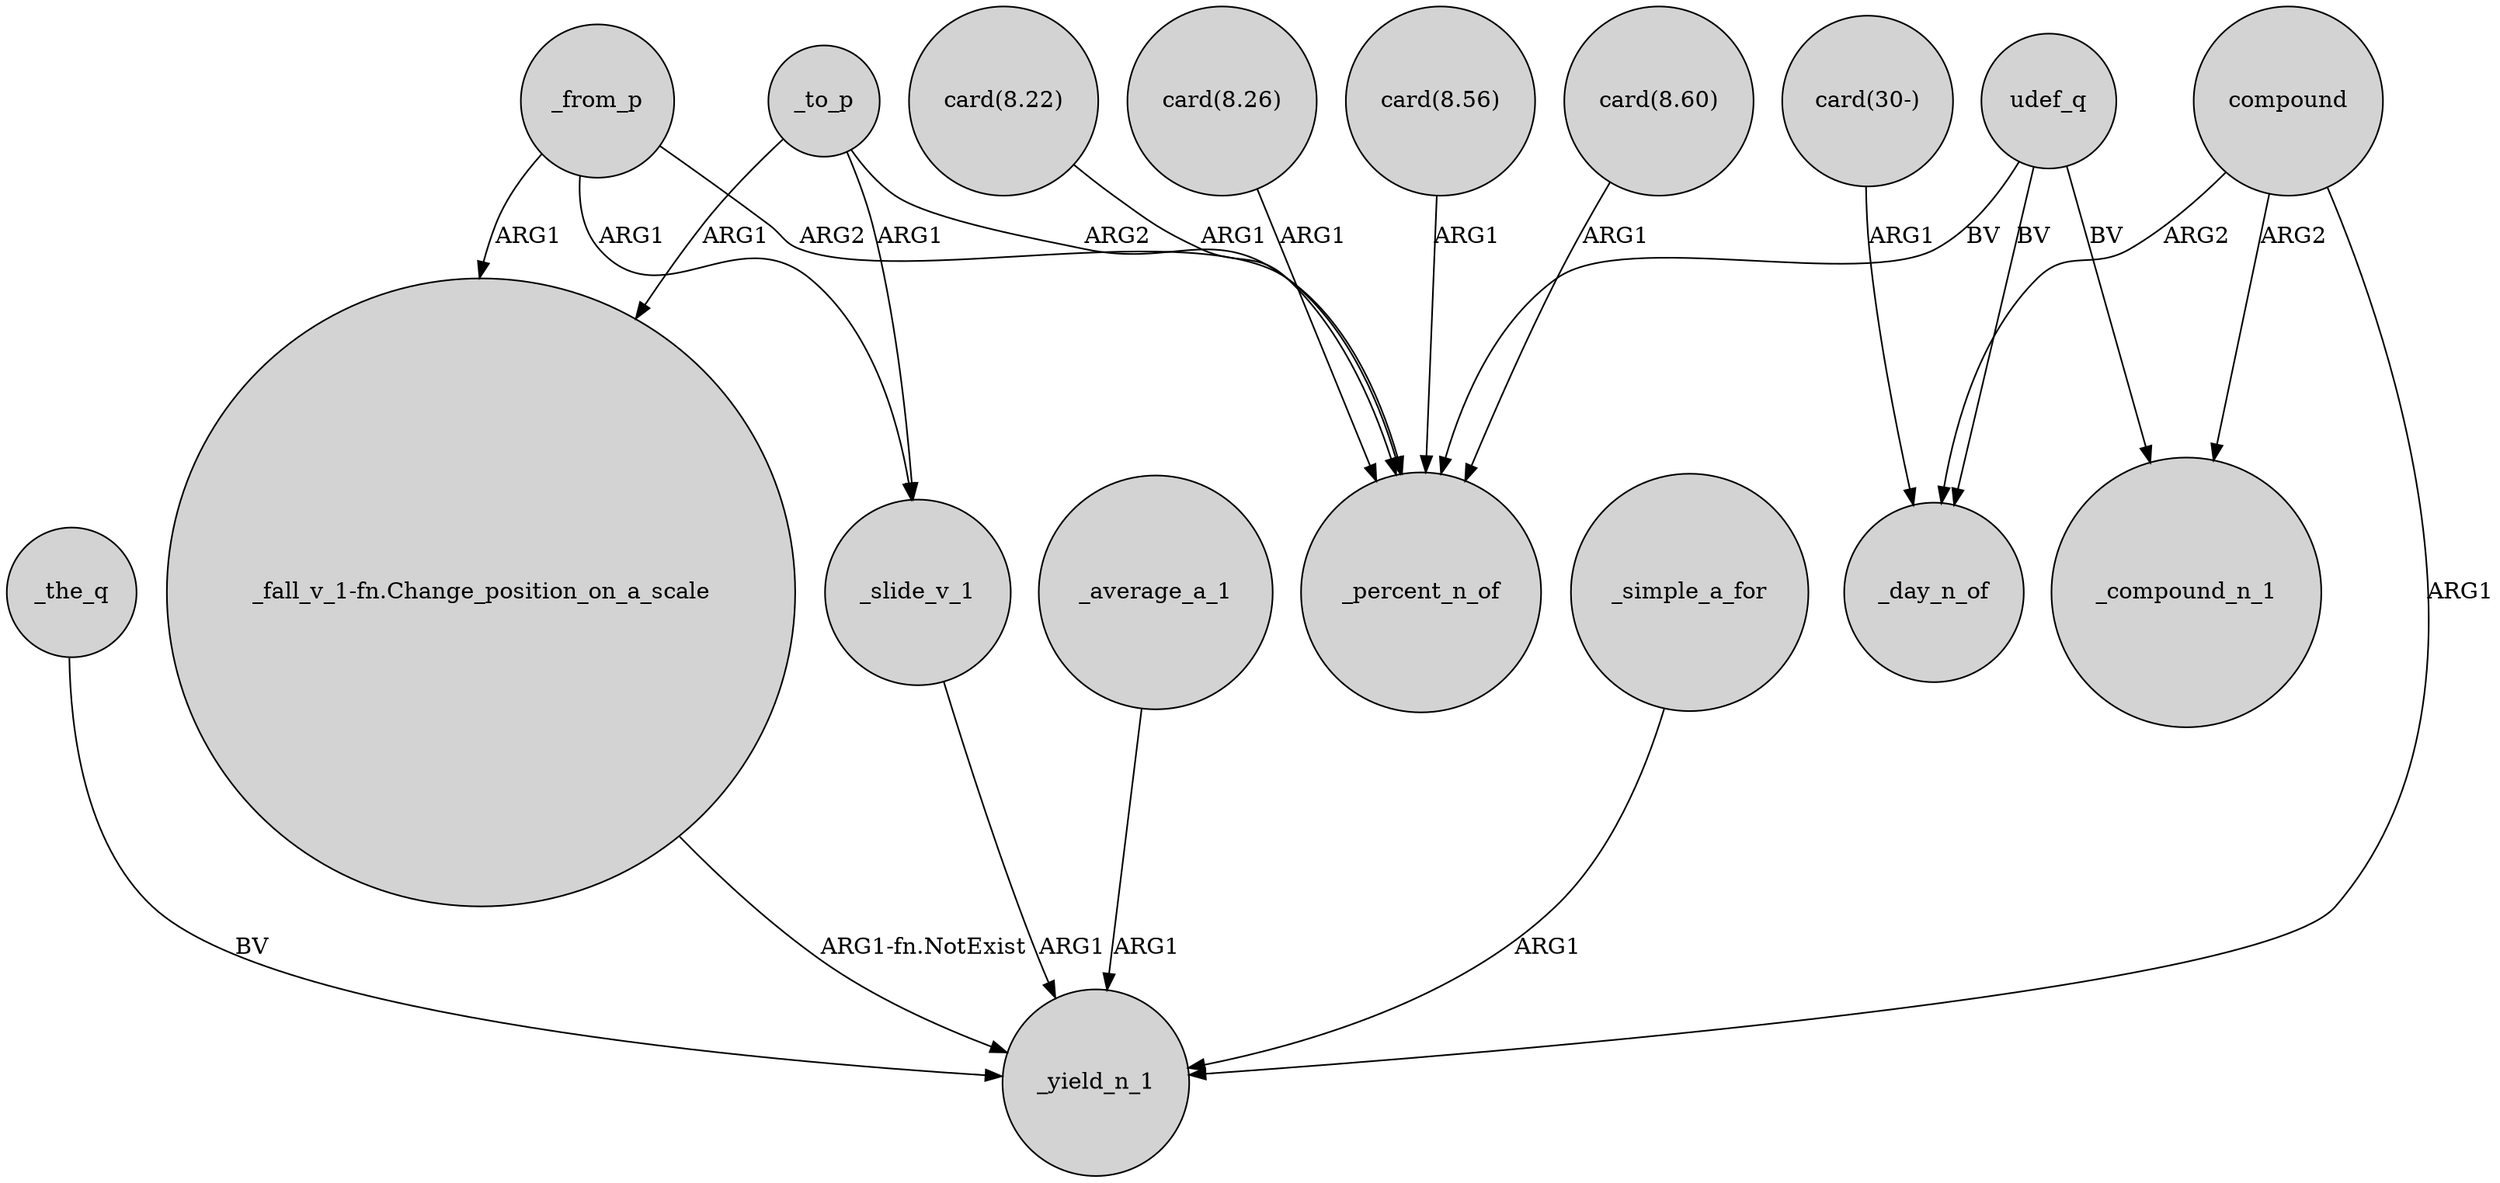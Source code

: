 digraph {
	node [shape=circle style=filled]
	_the_q -> _yield_n_1 [label=BV]
	"card(8.26)" -> _percent_n_of [label=ARG1]
	udef_q -> _compound_n_1 [label=BV]
	_from_p -> "_fall_v_1-fn.Change_position_on_a_scale" [label=ARG1]
	_from_p -> _slide_v_1 [label=ARG1]
	_average_a_1 -> _yield_n_1 [label=ARG1]
	compound -> _day_n_of [label=ARG2]
	compound -> _yield_n_1 [label=ARG1]
	compound -> _compound_n_1 [label=ARG2]
	udef_q -> _day_n_of [label=BV]
	"card(30-)" -> _day_n_of [label=ARG1]
	_to_p -> _slide_v_1 [label=ARG1]
	"card(8.56)" -> _percent_n_of [label=ARG1]
	"_fall_v_1-fn.Change_position_on_a_scale" -> _yield_n_1 [label="ARG1-fn.NotExist"]
	_simple_a_for -> _yield_n_1 [label=ARG1]
	"card(8.60)" -> _percent_n_of [label=ARG1]
	_to_p -> _percent_n_of [label=ARG2]
	_from_p -> _percent_n_of [label=ARG2]
	"card(8.22)" -> _percent_n_of [label=ARG1]
	udef_q -> _percent_n_of [label=BV]
	_to_p -> "_fall_v_1-fn.Change_position_on_a_scale" [label=ARG1]
	_slide_v_1 -> _yield_n_1 [label=ARG1]
}
